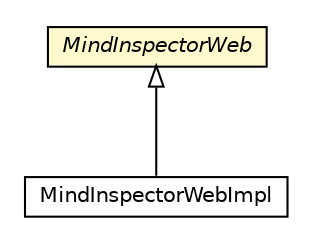 #!/usr/local/bin/dot
#
# Class diagram 
# Generated by UMLGraph version R5_6 (http://www.umlgraph.org/)
#

digraph G {
	edge [fontname="Helvetica",fontsize=10,labelfontname="Helvetica",labelfontsize=10];
	node [fontname="Helvetica",fontsize=10,shape=plaintext];
	nodesep=0.25;
	ranksep=0.5;
	// jason.architecture.MindInspectorWebImpl
	c46980 [label=<<table title="jason.architecture.MindInspectorWebImpl" border="0" cellborder="1" cellspacing="0" cellpadding="2" port="p" href="./MindInspectorWebImpl.html">
		<tr><td><table border="0" cellspacing="0" cellpadding="1">
<tr><td align="center" balign="center"> MindInspectorWebImpl </td></tr>
		</table></td></tr>
		</table>>, URL="./MindInspectorWebImpl.html", fontname="Helvetica", fontcolor="black", fontsize=10.0];
	// jason.architecture.MindInspectorWeb
	c46981 [label=<<table title="jason.architecture.MindInspectorWeb" border="0" cellborder="1" cellspacing="0" cellpadding="2" port="p" bgcolor="lemonChiffon" href="./MindInspectorWeb.html">
		<tr><td><table border="0" cellspacing="0" cellpadding="1">
<tr><td align="center" balign="center"><font face="Helvetica-Oblique"> MindInspectorWeb </font></td></tr>
		</table></td></tr>
		</table>>, URL="./MindInspectorWeb.html", fontname="Helvetica", fontcolor="black", fontsize=10.0];
	//jason.architecture.MindInspectorWebImpl extends jason.architecture.MindInspectorWeb
	c46981:p -> c46980:p [dir=back,arrowtail=empty];
}

